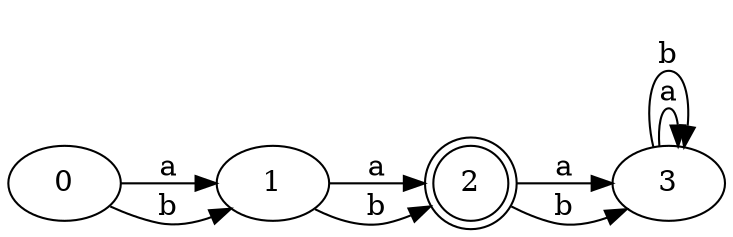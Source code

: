 digraph Automata {
	rankdir=LR
	0 [label=0]
	0 -> 1 [label=a]
	0 -> 1 [label=b]
	1 [label=1]
	1 -> 2 [label=a]
	1 -> 2 [label=b]
	2 [label=2 shape=doublecircle]
	2 -> 3 [label=a]
	2 -> 3 [label=b]
	3 [label=3]
	3 -> 3 [label=a]
	3 -> 3 [label=b]
}
